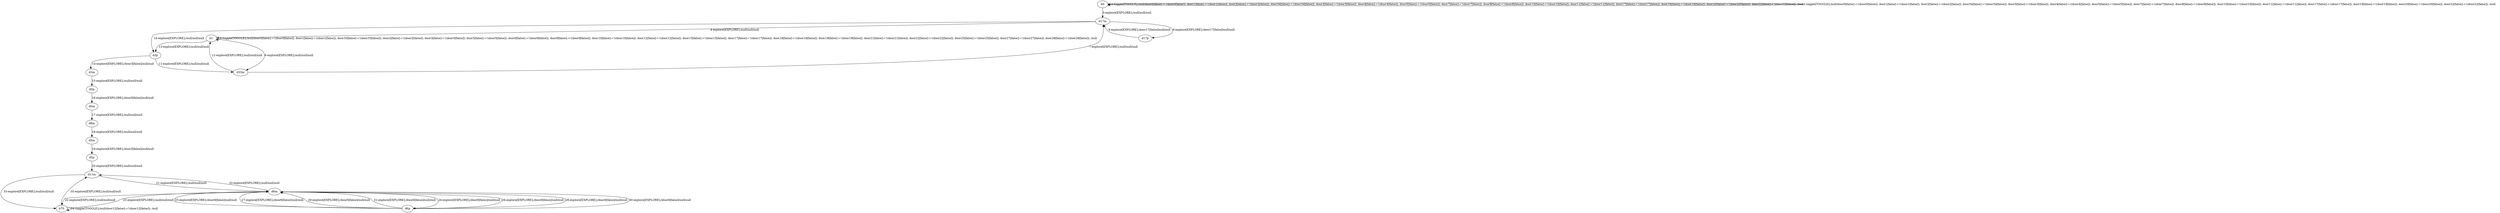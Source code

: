 # Total number of goals covered by this test: 2
# d6p --> d6m
# d6m --> d6p

digraph g {
"b0" -> "b0" [label = "1-toggle[TOGGLE];/null/door0[false]:=!(door0[false]); door1[false]:=!(door1[false]); door2[false]:=!(door2[false]); door34[false]:=!(door34[false]); door3[false]:=!(door3[false]); door4[false]:=!(door4[false]); door5[false]:=!(door5[false]); door7[false]:=!(door7[false]); door8[false]:=!(door8[false]); door10[false]:=!(door10[false]); door11[false]:=!(door11[false]); door17[false]:=!(door17[false]); door19[false]:=!(door19[false]); door20[false]:=!(door20[false]); door22[false]:=!(door22[false]); /null"];
"b0" -> "b0" [label = "2-toggle[TOGGLE];/null/door0[false]:=!(door0[false]); door1[false]:=!(door1[false]); door2[false]:=!(door2[false]); door34[false]:=!(door34[false]); door3[false]:=!(door3[false]); door4[false]:=!(door4[false]); door5[false]:=!(door5[false]); door7[false]:=!(door7[false]); door8[false]:=!(door8[false]); door10[false]:=!(door10[false]); door11[false]:=!(door11[false]); door17[false]:=!(door17[false]); door19[false]:=!(door19[false]); door20[false]:=!(door20[false]); door22[false]:=!(door22[false]); /null"];
"b0" -> "d17m" [label = "3-explore[EXPLORE];/null/null/null"];
"d17m" -> "b1" [label = "4-explore[EXPLORE];/null/null/null"];
"b1" -> "b1" [label = "5-toggle[TOGGLE];/null/door0[false]:=!(door0[false]); door1[false]:=!(door1[false]); door33[false]:=!(door33[false]); door2[false]:=!(door2[false]); door3[false]:=!(door3[false]); door5[false]:=!(door5[false]); door6[false]:=!(door6[false]); door9[false]:=!(door9[false]); door10[false]:=!(door10[false]); door12[false]:=!(door12[false]); door15[false]:=!(door15[false]); door17[false]:=!(door17[false]); door18[false]:=!(door18[false]); door19[false]:=!(door19[false]); door21[false]:=!(door21[false]); door22[false]:=!(door22[false]); door25[false]:=!(door25[false]); door27[false]:=!(door27[false]); door28[false]:=!(door28[false]); /null"];
"b1" -> "d33m" [label = "6-explore[EXPLORE];/null/null/null"];
"d33m" -> "d17m" [label = "7-explore[EXPLORE];/null/null/null"];
"d17m" -> "d17p" [label = "8-explore[EXPLORE];/door17[false]/null/null"];
"d17p" -> "d17m" [label = "9-explore[EXPLORE];/door17[false]/null/null"];
"d17m" -> "d3p" [label = "10-explore[EXPLORE];/null/null/null"];
"d3p" -> "d33m" [label = "11-explore[EXPLORE];/null/null/null"];
"d33m" -> "b1" [label = "12-explore[EXPLORE];/null/null/null"];
"b1" -> "d3p" [label = "13-explore[EXPLORE];/null/null/null"];
"d3p" -> "d3m" [label = "14-explore[EXPLORE];/door3[false]/null/null"];
"d3m" -> "d0p" [label = "15-explore[EXPLORE];/null/null/null"];
"d0p" -> "d0m" [label = "16-explore[EXPLORE];/door0[false]/null/null"];
"d0m" -> "d8m" [label = "17-explore[EXPLORE];/null/null/null"];
"d8m" -> "d5m" [label = "18-explore[EXPLORE];/null/null/null"];
"d5m" -> "d5p" [label = "19-explore[EXPLORE];/door5[false]/null/null"];
"d5p" -> "d11m" [label = "20-explore[EXPLORE];/null/null/null"];
"d11m" -> "d6m" [label = "21-explore[EXPLORE];/null/null/null"];
"d6m" -> "b70" [label = "22-explore[EXPLORE];/null/null/null"];
"b70" -> "d6m" [label = "23-explore[EXPLORE];/null/null/null"];
"d6m" -> "d6p" [label = "24-explore[EXPLORE];/door6[false]/null/null"];
"d6p" -> "d6m" [label = "25-explore[EXPLORE];/door6[false]/null/null"];
"d6m" -> "d6p" [label = "26-explore[EXPLORE];/door6[false]/null/null"];
"d6p" -> "d6m" [label = "27-explore[EXPLORE];/door6[false]/null/null"];
"d6m" -> "d6p" [label = "28-explore[EXPLORE];/door6[false]/null/null"];
"d6p" -> "d6m" [label = "29-explore[EXPLORE];/door6[false]/null/null"];
"d6m" -> "d6p" [label = "30-explore[EXPLORE];/door6[false]/null/null"];
"d6p" -> "d6m" [label = "31-explore[EXPLORE];/door6[false]/null/null"];
"d6m" -> "d11m" [label = "32-explore[EXPLORE];/null/null/null"];
"d11m" -> "b70" [label = "33-explore[EXPLORE];/null/null/null"];
"b70" -> "b70" [label = "34-toggle[TOGGLE];/null/door12[false]:=!(door12[false]); /null"];
"b70" -> "d11m" [label = "35-explore[EXPLORE];/null/null/null"];
}